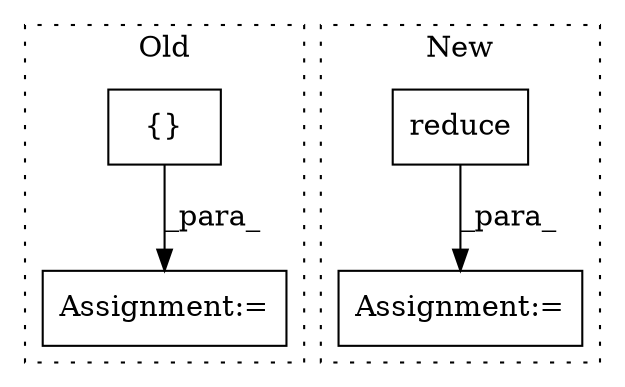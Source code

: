 digraph G {
subgraph cluster0 {
1 [label="{}" a="4" s="4396,4398" l="1,1" shape="box"];
4 [label="Assignment:=" a="7" s="4386" l="1" shape="box"];
label = "Old";
style="dotted";
}
subgraph cluster1 {
2 [label="reduce" a="32" s="4381,4435" l="7,1" shape="box"];
3 [label="Assignment:=" a="7" s="4369" l="12" shape="box"];
label = "New";
style="dotted";
}
1 -> 4 [label="_para_"];
2 -> 3 [label="_para_"];
}